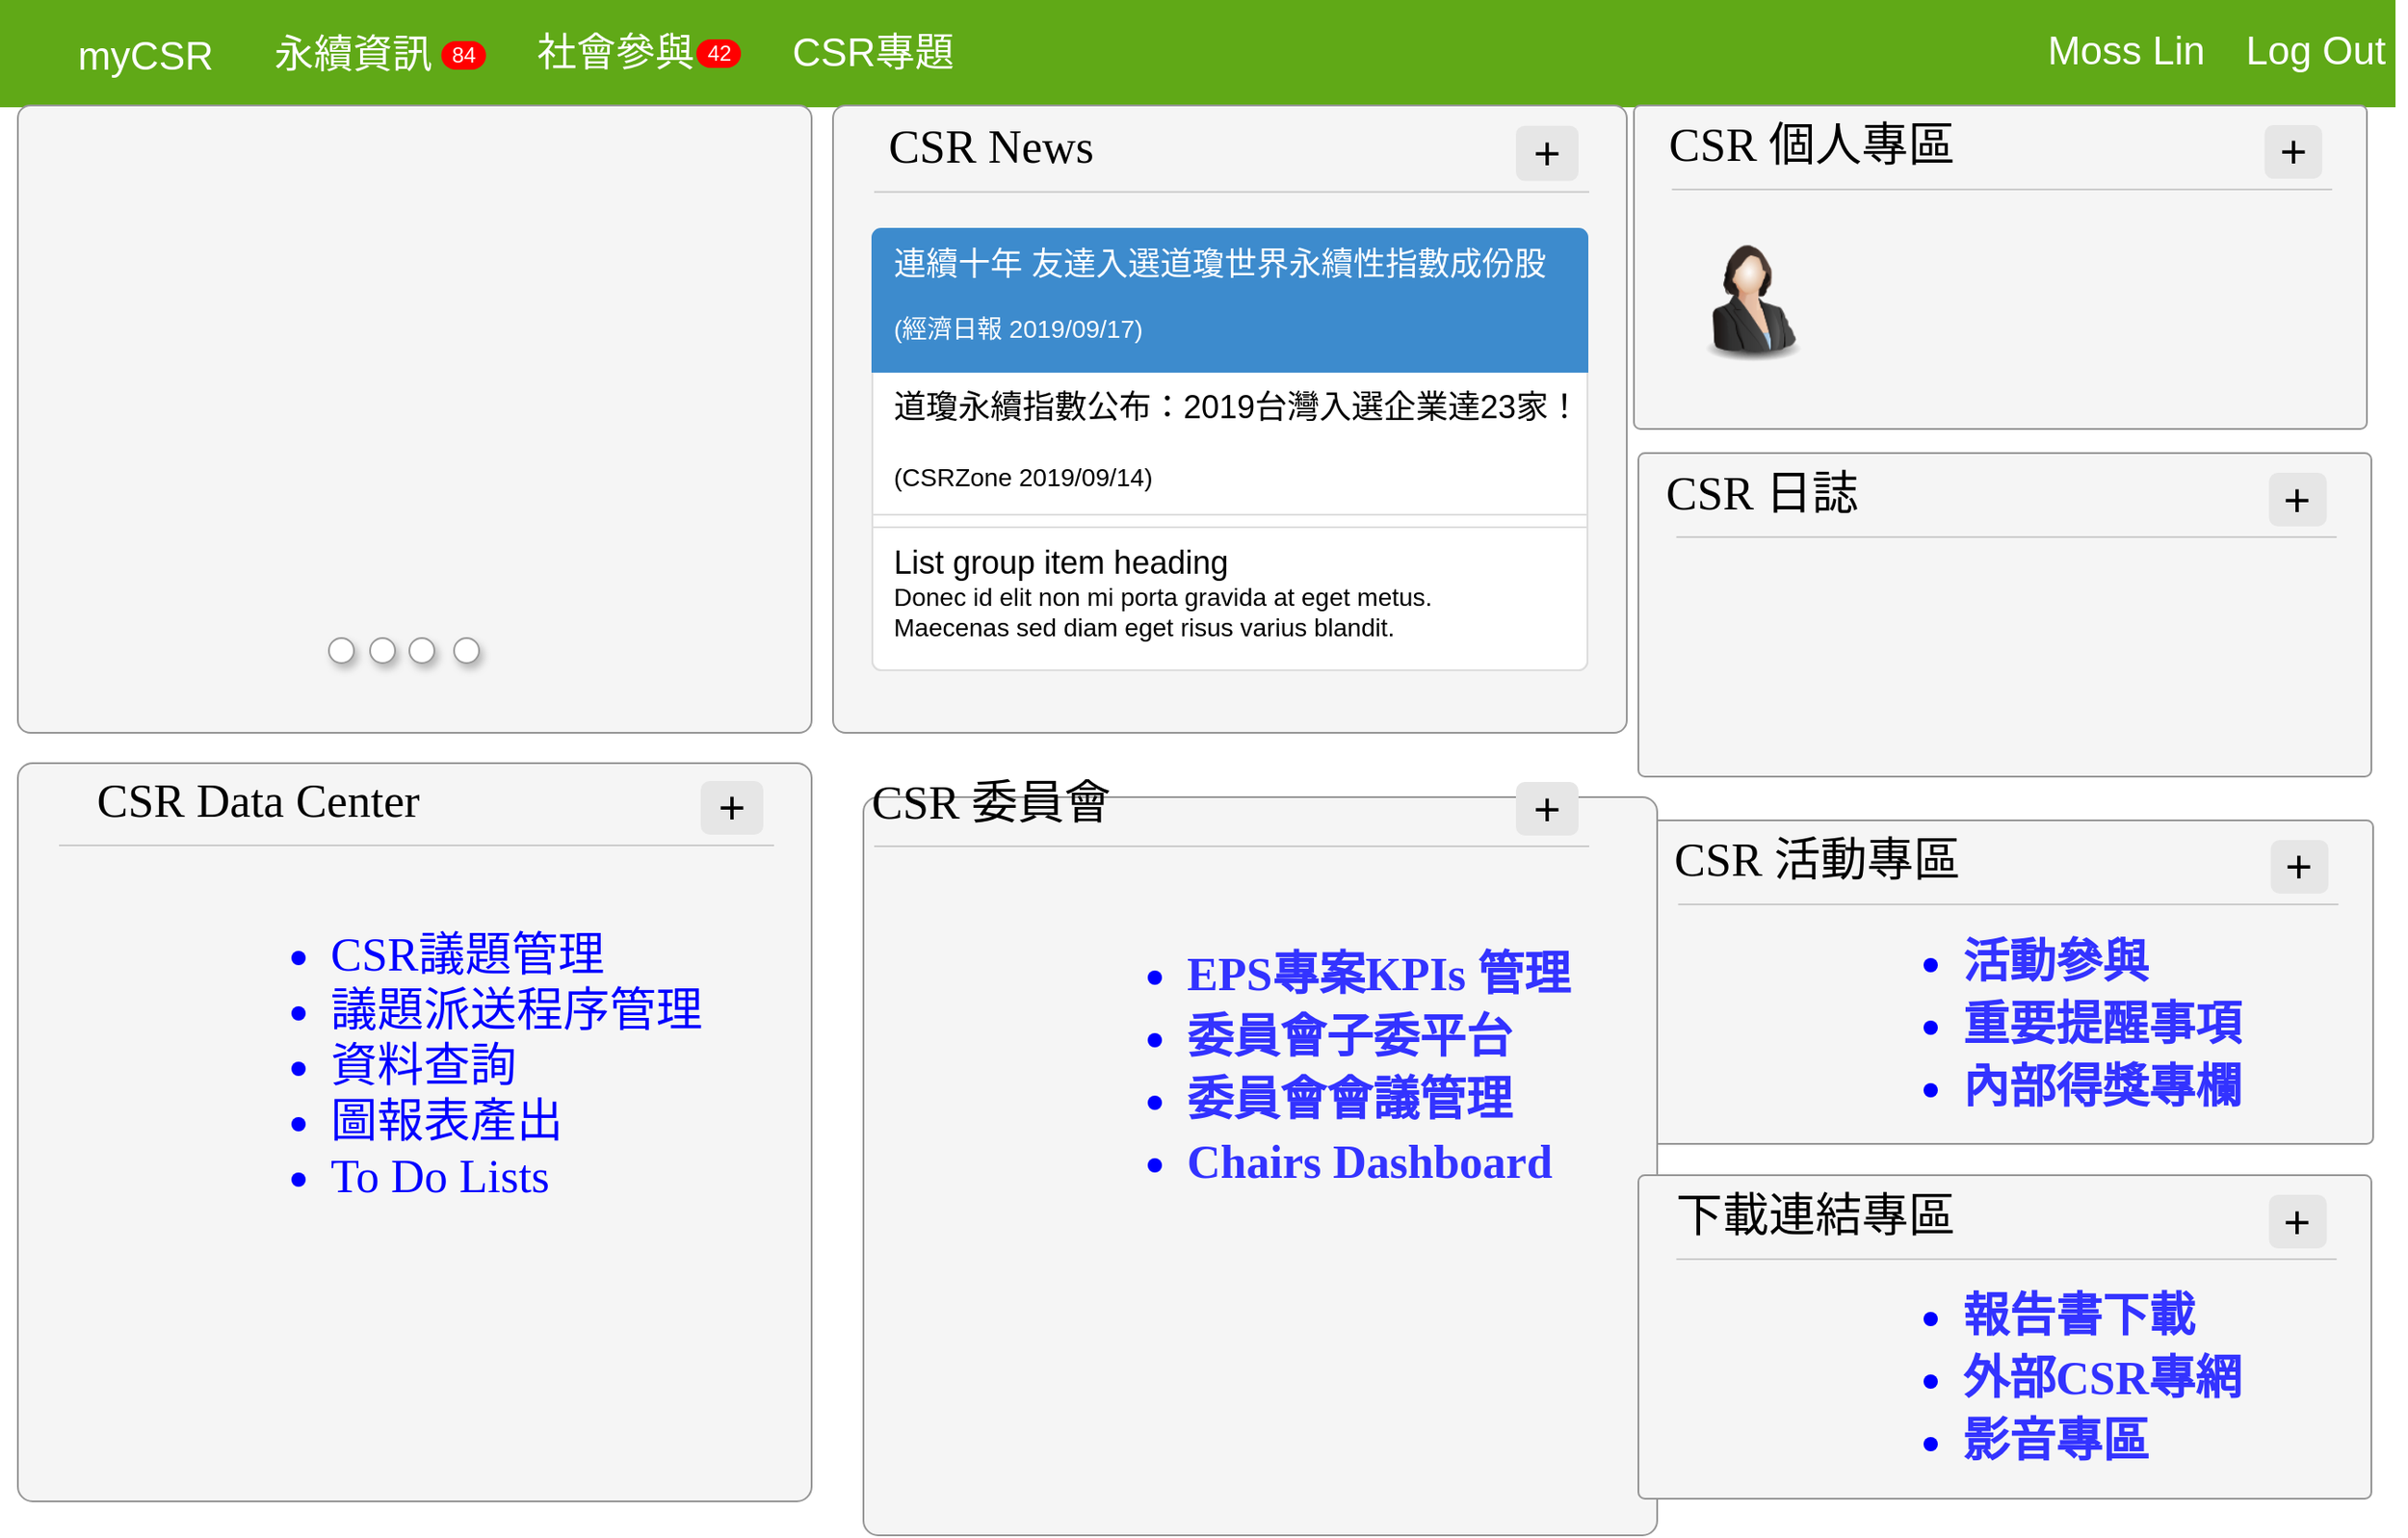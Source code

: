 <mxfile pages="2" version="11.2.9" type="github"><diagram name="Page-1" id="c9db0220-8083-56f3-ca83-edcdcd058819"><mxGraphModel dx="1554" dy="857" grid="1" gridSize="10" guides="1" tooltips="1" connect="1" arrows="1" fold="1" page="1" pageScale="1.5" pageWidth="900" pageHeight="1600" background="#ffffff" math="0" shadow="0"><root><object label="" id="0"><mxCell style=";html=1;"/></object><mxCell id="1" style=";html=1;" parent="0"/><mxCell id="3d76a8aef4d5c911-1" value="" style="html=1;shadow=0;dashed=0;shape=mxgraph.bootstrap.rect;fillColor=#60a917;strokeColor=none;whiteSpace=wrap;rounded=0;fontSize=12;align=center;fontColor=#ffffff;" parent="1" vertex="1"><mxGeometry x="7" y="90" width="1340" height="60" as="geometry"/></mxCell><mxCell id="3d76a8aef4d5c911-41" value="" style="shape=ellipse;dashed=0;strokeColor=#999999;fillColor=#ffffff;html=1;rounded=0;shadow=1;fontSize=12;fontColor=#000000;align=center;" parent="1" vertex="1"><mxGeometry x="208" y="449" width="14" height="14" as="geometry"/></mxCell><mxCell id="CtixAL3ua5h99LuBT8kD-45" value="" style="rounded=1;whiteSpace=wrap;html=1;shadow=0;dashed=0;fontSize=26;align=left;arcSize=2;fillColor=#f5f5f5;strokeColor=#969696;fontColor=#333333;" parent="1" vertex="1"><mxGeometry x="17" y="149" width="444" height="351" as="geometry"/></mxCell><mxCell id="un3jlJEPJC5xnqNMlA-J-1" value="" style="shape=image;imageAspect=0;aspect=fixed;verticalLabelPosition=bottom;verticalAlign=top;image=https://s3.csronereporting.com/upload/home_carousel/29515cedf44f284c1117e572647ed6af_thumbnail.jpg;" parent="1" vertex="1"><mxGeometry x="31" y="160.5" width="417" height="279" as="geometry"/></mxCell><mxCell id="un3jlJEPJC5xnqNMlA-J-5" value="" style="group" parent="1" vertex="1" connectable="0"><mxGeometry x="473" y="149" width="444" height="351" as="geometry"/></mxCell><mxCell id="CtixAL3ua5h99LuBT8kD-24" value="" style="rounded=1;whiteSpace=wrap;html=1;shadow=0;dashed=0;fontSize=26;align=left;arcSize=2;fillColor=#f5f5f5;strokeColor=#969696;fontColor=#333333;" parent="un3jlJEPJC5xnqNMlA-J-5" vertex="1"><mxGeometry width="444" height="351" as="geometry"/></mxCell><mxCell id="CtixAL3ua5h99LuBT8kD-1" value="" style="html=1;shadow=0;dashed=0;shape=mxgraph.bootstrap.rrect;rSize=5;fillColor=#ffffff;strokeColor=#dddddd;whiteSpace=wrap;" parent="un3jlJEPJC5xnqNMlA-J-5" vertex="1"><mxGeometry x="22" y="68.965" width="400" height="247.038" as="geometry"/></mxCell><mxCell id="CtixAL3ua5h99LuBT8kD-2" value="(CSRZone 2019/09/14)" style="strokeColor=inherit;fillColor=inherit;gradientColor=inherit;html=1;shadow=0;dashed=0;shape=mxgraph.bootstrap.rect;perimeter=none;spacingLeft=10;align=left;fontSize=14;whiteSpace=wrap;verticalAlign=bottom;spacingBottom=10;resizeWidth=1;" parent="CtixAL3ua5h99LuBT8kD-1" vertex="1"><mxGeometry width="400" height="80" relative="1" as="geometry"><mxPoint y="80" as="offset"/></mxGeometry></mxCell><mxCell id="CtixAL3ua5h99LuBT8kD-3" value="道瓊永續指數公布：2019台灣入選企業達23家！" style="html=1;shadow=0;dashed=0;shape=mxgraph.bootstrap.anchor;spacingLeft=10;align=left;fontSize=18;whiteSpace=wrap;resizeWidth=1;" parent="CtixAL3ua5h99LuBT8kD-2" vertex="1"><mxGeometry width="400" height="40" relative="1" as="geometry"/></mxCell><mxCell id="CtixAL3ua5h99LuBT8kD-4" value="Donec id elit non mi porta gravida at eget metus.&#10;Maecenas sed diam eget risus varius blandit." style="strokeColor=inherit;fillColor=inherit;gradientColor=inherit;html=1;shadow=0;dashed=0;shape=mxgraph.bootstrap.bottomButton;rSize=5;spacingLeft=10;align=left;fontSize=14;perimeter=none;whiteSpace=wrap;verticalAlign=bottom;spacingBottom=13;resizeWidth=1;" parent="CtixAL3ua5h99LuBT8kD-1" vertex="1"><mxGeometry y="1" width="400" height="80" relative="1" as="geometry"><mxPoint y="-80" as="offset"/></mxGeometry></mxCell><mxCell id="CtixAL3ua5h99LuBT8kD-5" value="List group item heading" style="html=1;shadow=0;dashed=0;shape=mxgraph.bootstrap.anchor;spacingLeft=10;align=left;fontSize=18;whiteSpace=wrap;resizeWidth=1;" parent="CtixAL3ua5h99LuBT8kD-4" vertex="1"><mxGeometry width="400" height="40" relative="1" as="geometry"/></mxCell><mxCell id="CtixAL3ua5h99LuBT8kD-6" value="&lt;font style=&quot;font-size: 14px&quot;&gt;(經濟日報 2019/09/17)&lt;/font&gt;" style="html=1;shadow=0;dashed=0;shape=mxgraph.bootstrap.topButton;rSize=5;fillColor=#3D8BCD;strokeColor=#3D8BCD;fontColor=#ffffff;spacingLeft=10;align=left;fontSize=14;perimeter=none;whiteSpace=wrap;verticalAlign=bottom;spacingBottom=13;resizeWidth=1;" parent="CtixAL3ua5h99LuBT8kD-1" vertex="1"><mxGeometry width="400" height="80" relative="1" as="geometry"/></mxCell><mxCell id="CtixAL3ua5h99LuBT8kD-7" value="連續十年 友達入選道瓊世界永續性指數成份股&amp;nbsp;" style="html=1;shadow=0;dashed=0;shape=mxgraph.bootstrap.anchor;fontColor=#ffffff;spacingLeft=10;align=left;fontSize=18;whiteSpace=wrap;resizeWidth=1;" parent="CtixAL3ua5h99LuBT8kD-1" vertex="1"><mxGeometry width="400" height="40" relative="1" as="geometry"/></mxCell><mxCell id="CtixAL3ua5h99LuBT8kD-22" value="&lt;font&gt;CSR News&lt;/font&gt;" style="text;html=1;strokeColor=none;fillColor=none;align=center;verticalAlign=middle;whiteSpace=wrap;rounded=0;shadow=0;dashed=0;fontSize=26;fontFamily=Verdana;" parent="un3jlJEPJC5xnqNMlA-J-5" vertex="1"><mxGeometry x="15" y="12.352" width="147" height="20.587" as="geometry"/></mxCell><mxCell id="CtixAL3ua5h99LuBT8kD-27" value="&lt;font style=&quot;font-size: 26px;&quot; color=&quot;#000000&quot;&gt;+&lt;/font&gt;" style="html=1;shadow=0;dashed=0;shape=mxgraph.bootstrap.rrect;align=center;rSize=5;strokeColor=none;fillColor=#E6E6E6;fontColor=#ffffff;fontStyle=0;whiteSpace=wrap;fontSize=26;" parent="un3jlJEPJC5xnqNMlA-J-5" vertex="1"><mxGeometry x="382" y="11.323" width="35" height="30.88" as="geometry"/></mxCell><mxCell id="CtixAL3ua5h99LuBT8kD-41" value="" style="line;strokeWidth=1;html=1;shadow=0;dashed=0;fillColor=#E6E6E6;fontSize=26;align=left;strokeColor=#CCCCCC;" parent="un3jlJEPJC5xnqNMlA-J-5" vertex="1"><mxGeometry x="23" y="43.232" width="400" height="10.293" as="geometry"/></mxCell><mxCell id="3d76a8aef4d5c911-2" value="&lt;font style=&quot;font-size: 22px;&quot;&gt;myCSR&lt;/font&gt;" style="html=1;shadow=0;dashed=0;fillColor=none;strokeColor=none;shape=mxgraph.bootstrap.rect;fontColor=#FFFFFF;fontSize=22;whiteSpace=wrap;" parent="1" vertex="1"><mxGeometry x="31" y="102" width="115" height="40" as="geometry"/></mxCell><mxCell id="3d76a8aef4d5c911-3" value="永續資訊" style="html=1;shadow=0;dashed=0;shape=mxgraph.bootstrap.rect;fillColor=none;strokeColor=none;fontColor=#ffffff;spacingRight=30;whiteSpace=wrap;fontSize=22;" parent="1" vertex="1"><mxGeometry x="154.5" y="101" width="129.375" height="40" as="geometry"/></mxCell><mxCell id="3d76a8aef4d5c911-4" value="84" style="html=1;shadow=0;dashed=0;shape=mxgraph.bootstrap.rrect;rSize=8;fillColor=#ff0000;strokeColor=none;fontColor=#ffffff;whiteSpace=wrap;" parent="3d76a8aef4d5c911-3" vertex="1"><mxGeometry x="1" y="0.5" width="25" height="16" relative="1" as="geometry"><mxPoint x="-30" y="-8" as="offset"/></mxGeometry></mxCell><mxCell id="3d76a8aef4d5c911-5" value="社會參與" style="html=1;shadow=0;dashed=0;fillColor=none;strokeColor=none;shape=mxgraph.bootstrap.rect;fontColor=#FFFFFF;spacingRight=30;whiteSpace=wrap;fontSize=22;" parent="1" vertex="1"><mxGeometry x="305.5" y="100" width="121" height="40" as="geometry"/></mxCell><mxCell id="3d76a8aef4d5c911-6" value="42" style="html=1;shadow=0;dashed=0;shape=mxgraph.bootstrap.rrect;rSize=8;fillColor=#ff0000;strokeColor=none;fontColor=#ffffff;whiteSpace=wrap;" parent="3d76a8aef4d5c911-5" vertex="1"><mxGeometry x="1" y="0.5" width="25" height="16" relative="1" as="geometry"><mxPoint x="-30" y="-8" as="offset"/></mxGeometry></mxCell><mxCell id="3d76a8aef4d5c911-7" value="CSR專題" style="html=1;shadow=0;dashed=0;fillColor=none;strokeColor=none;shape=mxgraph.bootstrap.rect;fontColor=#FFFFFF;whiteSpace=wrap;fontSize=22;" parent="1" vertex="1"><mxGeometry x="437.5" y="100" width="115" height="40" as="geometry"/></mxCell><mxCell id="3d76a8aef4d5c911-9" value="Moss Lin" style="html=1;shadow=0;dashed=0;fillColor=none;strokeColor=none;shape=mxgraph.bootstrap.rect;fontColor=#FFFFFF;whiteSpace=wrap;fontSize=22;" parent="1" vertex="1"><mxGeometry x="1145.75" y="99" width="100.625" height="40" as="geometry"/></mxCell><mxCell id="3d76a8aef4d5c911-10" value="Log Out" style="html=1;shadow=0;dashed=0;fillColor=none;strokeColor=none;shape=mxgraph.bootstrap.rect;fontColor=#FFFFFF;whiteSpace=wrap;fontSize=22;" parent="1" vertex="1"><mxGeometry x="1252.375" y="99" width="100.625" height="40" as="geometry"/></mxCell><mxCell id="4q6CkInknZrIZdiOboI8-3" value="" style="group" vertex="1" connectable="0" parent="1"><mxGeometry x="921" y="149" width="410" height="181" as="geometry"/></mxCell><mxCell id="un3jlJEPJC5xnqNMlA-J-7" value="" style="rounded=1;whiteSpace=wrap;html=1;shadow=0;dashed=0;fontSize=26;align=left;arcSize=2;fillColor=#f5f5f5;strokeColor=#969696;fontColor=#333333;" parent="4q6CkInknZrIZdiOboI8-3" vertex="1"><mxGeometry width="410" height="181" as="geometry"/></mxCell><mxCell id="un3jlJEPJC5xnqNMlA-J-15" value="&lt;font&gt;CSR 個人專區&lt;/font&gt;" style="text;html=1;strokeColor=none;fillColor=none;align=center;verticalAlign=middle;whiteSpace=wrap;rounded=0;shadow=0;dashed=0;fontSize=26;fontFamily=Verdana;" parent="4q6CkInknZrIZdiOboI8-3" vertex="1"><mxGeometry x="13.851" y="12" width="170.833" height="20" as="geometry"/></mxCell><mxCell id="un3jlJEPJC5xnqNMlA-J-16" value="&lt;font style=&quot;font-size: 26px;&quot; color=&quot;#000000&quot;&gt;+&lt;/font&gt;" style="html=1;shadow=0;dashed=0;shape=mxgraph.bootstrap.rrect;align=center;rSize=5;strokeColor=none;fillColor=#E6E6E6;fontColor=#ffffff;fontStyle=0;whiteSpace=wrap;fontSize=26;" parent="4q6CkInknZrIZdiOboI8-3" vertex="1"><mxGeometry x="352.748" y="11" width="32.32" height="30" as="geometry"/></mxCell><mxCell id="un3jlJEPJC5xnqNMlA-J-17" value="" style="line;strokeWidth=1;html=1;shadow=0;dashed=0;fillColor=#E6E6E6;fontSize=26;align=left;strokeColor=#CCCCCC;" parent="4q6CkInknZrIZdiOboI8-3" vertex="1"><mxGeometry x="21.239" y="42" width="369.369" height="10" as="geometry"/></mxCell><mxCell id="4q6CkInknZrIZdiOboI8-1" value="" style="image;html=1;labelBackgroundColor=#ffffff;image=img/lib/clip_art/people/Suit_Woman_128x128.png" vertex="1" parent="4q6CkInknZrIZdiOboI8-3"><mxGeometry x="28.626" y="67" width="73.874" height="80" as="geometry"/></mxCell><mxCell id="4q6CkInknZrIZdiOboI8-4" value="" style="group" vertex="1" connectable="0" parent="1"><mxGeometry x="923.5" y="343.5" width="410" height="195" as="geometry"/></mxCell><mxCell id="4q6CkInknZrIZdiOboI8-5" value="" style="rounded=1;whiteSpace=wrap;html=1;shadow=0;dashed=0;fontSize=26;align=left;arcSize=2;fillColor=#f5f5f5;strokeColor=#969696;fontColor=#333333;" vertex="1" parent="4q6CkInknZrIZdiOboI8-4"><mxGeometry width="410" height="181" as="geometry"/></mxCell><mxCell id="4q6CkInknZrIZdiOboI8-6" value="&lt;font&gt;CSR 日誌&lt;/font&gt;" style="text;html=1;strokeColor=none;fillColor=none;align=left;verticalAlign=middle;whiteSpace=wrap;rounded=0;shadow=0;dashed=0;fontSize=26;fontFamily=Verdana;" vertex="1" parent="4q6CkInknZrIZdiOboI8-4"><mxGeometry x="13.851" y="12" width="170.833" height="20" as="geometry"/></mxCell><mxCell id="4q6CkInknZrIZdiOboI8-7" value="&lt;font style=&quot;font-size: 26px;&quot; color=&quot;#000000&quot;&gt;+&lt;/font&gt;" style="html=1;shadow=0;dashed=0;shape=mxgraph.bootstrap.rrect;align=center;rSize=5;strokeColor=none;fillColor=#E6E6E6;fontColor=#ffffff;fontStyle=0;whiteSpace=wrap;fontSize=26;" vertex="1" parent="4q6CkInknZrIZdiOboI8-4"><mxGeometry x="352.748" y="11" width="32.32" height="30" as="geometry"/></mxCell><mxCell id="4q6CkInknZrIZdiOboI8-8" value="" style="line;strokeWidth=1;html=1;shadow=0;dashed=0;fillColor=#E6E6E6;fontSize=26;align=left;strokeColor=#CCCCCC;" vertex="1" parent="4q6CkInknZrIZdiOboI8-4"><mxGeometry x="21.239" y="42" width="369.369" height="10" as="geometry"/></mxCell><mxCell id="4q6CkInknZrIZdiOboI8-45" value="" style="shape=image;imageAspect=0;aspect=fixed;verticalLabelPosition=bottom;verticalAlign=top;image=http://www.shejiye.com/uploadfile/icon/2017/0203/shejiyeicon0jebw0nt0tl.png;" vertex="1" parent="4q6CkInknZrIZdiOboI8-4"><mxGeometry x="14" y="55" width="125" height="125" as="geometry"/></mxCell><mxCell id="4q6CkInknZrIZdiOboI8-10" value="" style="group" vertex="1" connectable="0" parent="1"><mxGeometry x="924.5" y="549" width="410" height="254.5" as="geometry"/></mxCell><mxCell id="4q6CkInknZrIZdiOboI8-11" value="" style="rounded=1;whiteSpace=wrap;html=1;shadow=0;dashed=0;fontSize=26;align=left;arcSize=2;fillColor=#f5f5f5;strokeColor=#969696;fontColor=#333333;" vertex="1" parent="4q6CkInknZrIZdiOboI8-10"><mxGeometry width="410" height="181" as="geometry"/></mxCell><mxCell id="4q6CkInknZrIZdiOboI8-12" value="&lt;font&gt;CSR 活動專區&lt;/font&gt;" style="text;html=1;strokeColor=none;fillColor=none;align=center;verticalAlign=middle;whiteSpace=wrap;rounded=0;shadow=0;dashed=0;fontSize=26;fontFamily=Verdana;" vertex="1" parent="4q6CkInknZrIZdiOboI8-10"><mxGeometry x="13.851" y="12" width="170.833" height="20" as="geometry"/></mxCell><mxCell id="4q6CkInknZrIZdiOboI8-13" value="&lt;font style=&quot;font-size: 26px;&quot; color=&quot;#000000&quot;&gt;+&lt;/font&gt;" style="html=1;shadow=0;dashed=0;shape=mxgraph.bootstrap.rrect;align=center;rSize=5;strokeColor=none;fillColor=#E6E6E6;fontColor=#ffffff;fontStyle=0;whiteSpace=wrap;fontSize=26;" vertex="1" parent="4q6CkInknZrIZdiOboI8-10"><mxGeometry x="352.748" y="11" width="32.32" height="30" as="geometry"/></mxCell><mxCell id="4q6CkInknZrIZdiOboI8-14" value="" style="line;strokeWidth=1;html=1;shadow=0;dashed=0;fillColor=#E6E6E6;fontSize=26;align=left;strokeColor=#CCCCCC;" vertex="1" parent="4q6CkInknZrIZdiOboI8-10"><mxGeometry x="21.239" y="42" width="369.369" height="10" as="geometry"/></mxCell><mxCell id="4q6CkInknZrIZdiOboI8-46" value="" style="shape=image;imageAspect=0;aspect=fixed;verticalLabelPosition=bottom;verticalAlign=top;image=https://cdn3.iconfinder.com/data/icons/office-iconset/792/5-512.png;" vertex="1" parent="4q6CkInknZrIZdiOboI8-10"><mxGeometry x="25" y="65" width="97" height="126" as="geometry"/></mxCell><mxCell id="5aEfebouOQPNbwcG3QLQ-8" value="&lt;ul style=&quot;font-size: 26px&quot;&gt;&lt;li style=&quot;font-size: 26px&quot;&gt;&lt;div style=&quot;margin-top: 0pt ; margin-bottom: 3pt ; margin-left: 0.29in ; text-indent: -0.29in ; direction: ltr ; unicode-bidi: embed ; vertical-align: baseline ; font-size: 26px&quot;&gt;&lt;span style=&quot;font-size: 26px ; font-family: &amp;#34;gill sans mt&amp;#34; ; color: rgb(51 , 51 , 255) ; font-weight: bold&quot;&gt;活動參與&lt;/span&gt;&lt;span style=&quot;font-size: 26px ; font-family: &amp;#34;gill sans mt&amp;#34; ; color: rgb(51 , 51 , 255) ; font-weight: bold&quot;&gt;&lt;br style=&quot;font-size: 26px&quot;&gt;&lt;/span&gt;&lt;/div&gt;&lt;/li&gt;&lt;li style=&quot;font-size: 26px&quot;&gt;&lt;div style=&quot;margin-top: 0pt ; margin-bottom: 3pt ; margin-left: 0.29in ; text-indent: -0.29in ; direction: ltr ; unicode-bidi: embed ; vertical-align: baseline ; font-size: 26px&quot;&gt;&lt;span style=&quot;text-indent: -0.29in ; font-size: 26px ; color: rgb(51 , 51 , 255) ; font-weight: bold&quot;&gt;重要提醒事項&lt;/span&gt;&lt;span style=&quot;text-indent: -0.29in ; font-size: 26px ; font-family: &amp;#34;gill sans mt&amp;#34; ; color: rgb(51 , 51 , 255) ; font-weight: bold&quot;&gt;&lt;/span&gt;&lt;/div&gt;&lt;/li&gt;&lt;li style=&quot;font-size: 26px&quot;&gt;&lt;div style=&quot;margin-top: 0pt ; margin-bottom: 3pt ; margin-left: 0.29in ; text-indent: -0.29in ; direction: ltr ; unicode-bidi: embed ; vertical-align: baseline ; font-size: 26px&quot;&gt;&lt;span style=&quot;text-indent: -0.29in ; font-size: 26px ; color: rgb(51 , 51 , 255) ; font-weight: bold&quot;&gt;內部得獎專欄&lt;/span&gt;&lt;/div&gt;&lt;/li&gt;&lt;/ul&gt;" style="text;strokeColor=none;fillColor=none;html=1;whiteSpace=wrap;verticalAlign=middle;overflow=hidden;fontSize=26;fontColor=#0000FF;fontFamily=Verdana;" vertex="1" parent="4q6CkInknZrIZdiOboI8-10"><mxGeometry x="138" y="35" width="261" height="148" as="geometry"/></mxCell><mxCell id="4q6CkInknZrIZdiOboI8-23" value="" style="rounded=1;whiteSpace=wrap;html=1;shadow=0;dashed=0;fontSize=26;align=left;arcSize=2;fillColor=#f5f5f5;strokeColor=#969696;fontColor=#333333;" vertex="1" parent="1"><mxGeometry x="490" y="536" width="444" height="413" as="geometry"/></mxCell><mxCell id="4q6CkInknZrIZdiOboI8-31" value="&lt;font&gt;CSR 委員會&lt;/font&gt;" style="text;html=1;strokeColor=none;fillColor=none;align=center;verticalAlign=middle;whiteSpace=wrap;rounded=0;shadow=0;dashed=0;fontSize=26;fontFamily=Verdana;" vertex="1" parent="1"><mxGeometry x="488" y="528.5" width="147" height="20" as="geometry"/></mxCell><mxCell id="4q6CkInknZrIZdiOboI8-32" value="&lt;font style=&quot;font-size: 26px;&quot; color=&quot;#000000&quot;&gt;+&lt;/font&gt;" style="html=1;shadow=0;dashed=0;shape=mxgraph.bootstrap.rrect;align=center;rSize=5;strokeColor=none;fillColor=#E6E6E6;fontColor=#ffffff;fontStyle=0;whiteSpace=wrap;fontSize=26;" vertex="1" parent="1"><mxGeometry x="855" y="527.5" width="35" height="30" as="geometry"/></mxCell><mxCell id="4q6CkInknZrIZdiOboI8-33" value="" style="line;strokeWidth=1;html=1;shadow=0;dashed=0;fillColor=#E6E6E6;fontSize=26;align=left;strokeColor=#CCCCCC;" vertex="1" parent="1"><mxGeometry x="496" y="558.5" width="400" height="10" as="geometry"/></mxCell><mxCell id="4q6CkInknZrIZdiOboI8-34" value="" style="rounded=1;whiteSpace=wrap;html=1;shadow=0;dashed=0;fontSize=26;align=left;arcSize=2;fillColor=#f5f5f5;strokeColor=#969696;fontColor=#333333;" vertex="1" parent="1"><mxGeometry x="17" y="517" width="444" height="413" as="geometry"/></mxCell><mxCell id="4q6CkInknZrIZdiOboI8-42" value="&lt;font&gt;CSR Data Center&lt;/font&gt;" style="text;html=1;strokeColor=none;fillColor=none;align=center;verticalAlign=middle;whiteSpace=wrap;rounded=0;shadow=0;dashed=0;fontSize=26;fontFamily=Verdana;" vertex="1" parent="1"><mxGeometry x="32" y="528" width="239" height="20" as="geometry"/></mxCell><mxCell id="4q6CkInknZrIZdiOboI8-43" value="&lt;font style=&quot;font-size: 26px;&quot; color=&quot;#000000&quot;&gt;+&lt;/font&gt;" style="html=1;shadow=0;dashed=0;shape=mxgraph.bootstrap.rrect;align=center;rSize=5;strokeColor=none;fillColor=#E6E6E6;fontColor=#ffffff;fontStyle=0;whiteSpace=wrap;fontSize=26;" vertex="1" parent="1"><mxGeometry x="399" y="527" width="35" height="30" as="geometry"/></mxCell><mxCell id="4q6CkInknZrIZdiOboI8-44" value="" style="line;strokeWidth=1;html=1;shadow=0;dashed=0;fillColor=#E6E6E6;fontSize=26;align=left;strokeColor=#CCCCCC;" vertex="1" parent="1"><mxGeometry x="40" y="558" width="400" height="10" as="geometry"/></mxCell><mxCell id="4q6CkInknZrIZdiOboI8-49" value="" style="shape=ellipse;dashed=0;strokeColor=#999999;fillColor=#ffffff;html=1;rounded=0;shadow=1;fontSize=12;fontColor=#000000;align=center;" vertex="1" parent="1"><mxGeometry x="191" y="447" width="14" height="14" as="geometry"/></mxCell><mxCell id="4q6CkInknZrIZdiOboI8-50" value="" style="shape=ellipse;dashed=0;strokeColor=#999999;fillColor=#ffffff;html=1;rounded=0;shadow=1;fontSize=12;fontColor=#000000;align=center;" vertex="1" parent="1"><mxGeometry x="214" y="447" width="14" height="14" as="geometry"/></mxCell><mxCell id="4q6CkInknZrIZdiOboI8-51" value="" style="shape=ellipse;dashed=0;strokeColor=#999999;fillColor=#ffffff;html=1;rounded=0;shadow=1;fontSize=12;fontColor=#000000;align=center;" vertex="1" parent="1"><mxGeometry x="236" y="447" width="14" height="14" as="geometry"/></mxCell><mxCell id="5aEfebouOQPNbwcG3QLQ-1" value="" style="shape=image;imageAspect=0;aspect=fixed;verticalLabelPosition=bottom;verticalAlign=top;image=https://cdn0.iconfinder.com/data/icons/network-and-technology-square-rounded-vol-1/150/database__server__cloud__datacenter-512.png;" vertex="1" parent="1"><mxGeometry x="29" y="609" width="127" height="127" as="geometry"/></mxCell><mxCell id="5aEfebouOQPNbwcG3QLQ-3" value="&lt;ul&gt;&lt;li&gt;CSR&lt;span style=&quot;text-indent: -0.29in&quot;&gt;議題管理&lt;/span&gt;&lt;/li&gt;&lt;li&gt;議題派送程序管理&lt;/li&gt;&lt;li&gt;資料查詢&lt;/li&gt;&lt;li&gt;圖報表產出&lt;/li&gt;&lt;li&gt;To Do Lists&lt;/li&gt;&lt;/ul&gt;" style="text;strokeColor=none;fillColor=none;html=1;whiteSpace=wrap;verticalAlign=middle;overflow=hidden;fontSize=26;fontColor=#0000FF;fontFamily=Verdana;" vertex="1" parent="1"><mxGeometry x="150" y="580" width="261" height="190" as="geometry"/></mxCell><mxCell id="5aEfebouOQPNbwcG3QLQ-4" value="" style="group" vertex="1" connectable="0" parent="1"><mxGeometry x="923.5" y="747.5" width="410" height="181.5" as="geometry"/></mxCell><mxCell id="4q6CkInknZrIZdiOboI8-16" value="" style="group" vertex="1" connectable="0" parent="5aEfebouOQPNbwcG3QLQ-4"><mxGeometry width="410" height="181.5" as="geometry"/></mxCell><mxCell id="4q6CkInknZrIZdiOboI8-17" value="" style="rounded=1;whiteSpace=wrap;html=1;shadow=0;dashed=0;fontSize=26;align=left;arcSize=2;fillColor=#f5f5f5;strokeColor=#969696;fontColor=#333333;" vertex="1" parent="4q6CkInknZrIZdiOboI8-16"><mxGeometry width="410" height="181" as="geometry"/></mxCell><mxCell id="4q6CkInknZrIZdiOboI8-18" value="&lt;font&gt;下載連結專區&lt;/font&gt;" style="text;html=1;strokeColor=none;fillColor=none;align=center;verticalAlign=middle;whiteSpace=wrap;rounded=0;shadow=0;dashed=0;fontSize=26;fontFamily=Verdana;" vertex="1" parent="4q6CkInknZrIZdiOboI8-16"><mxGeometry x="13.851" y="12" width="170.833" height="20" as="geometry"/></mxCell><mxCell id="4q6CkInknZrIZdiOboI8-19" value="&lt;font style=&quot;font-size: 26px;&quot; color=&quot;#000000&quot;&gt;+&lt;/font&gt;" style="html=1;shadow=0;dashed=0;shape=mxgraph.bootstrap.rrect;align=center;rSize=5;strokeColor=none;fillColor=#E6E6E6;fontColor=#ffffff;fontStyle=0;whiteSpace=wrap;fontSize=26;" vertex="1" parent="4q6CkInknZrIZdiOboI8-16"><mxGeometry x="352.748" y="11" width="32.32" height="30" as="geometry"/></mxCell><mxCell id="4q6CkInknZrIZdiOboI8-20" value="" style="line;strokeWidth=1;html=1;shadow=0;dashed=0;fillColor=#E6E6E6;fontSize=26;align=left;strokeColor=#CCCCCC;" vertex="1" parent="4q6CkInknZrIZdiOboI8-16"><mxGeometry x="21.239" y="42" width="369.369" height="10" as="geometry"/></mxCell><mxCell id="4q6CkInknZrIZdiOboI8-47" value="" style="shape=image;imageAspect=0;aspect=fixed;verticalLabelPosition=bottom;verticalAlign=top;image=https://cdn0.iconfinder.com/data/icons/download-icons-rounded/110/Download-Book-512.png;" vertex="1" parent="4q6CkInknZrIZdiOboI8-16"><mxGeometry x="28.5" y="66.5" width="96" height="96" as="geometry"/></mxCell><mxCell id="5aEfebouOQPNbwcG3QLQ-9" value="&lt;ul style=&quot;font-size: 26px&quot;&gt;&lt;li style=&quot;font-size: 26px&quot;&gt;&lt;div style=&quot;margin-top: 0pt ; margin-bottom: 3pt ; margin-left: 0.29in ; text-indent: -0.29in ; direction: ltr ; unicode-bidi: embed ; vertical-align: baseline ; font-size: 26px&quot;&gt;&lt;span style=&quot;font-size: 26px ; font-family: &amp;#34;gill sans mt&amp;#34; ; color: rgb(51 , 51 , 255) ; font-weight: bold&quot;&gt;報告書下載&lt;/span&gt;&lt;span style=&quot;font-size: 26px ; font-family: &amp;#34;gill sans mt&amp;#34; ; color: rgb(51 , 51 , 255) ; font-weight: bold&quot;&gt;&lt;br style=&quot;font-size: 26px&quot;&gt;&lt;/span&gt;&lt;/div&gt;&lt;/li&gt;&lt;li style=&quot;font-size: 26px&quot;&gt;&lt;div style=&quot;margin-top: 0pt ; margin-bottom: 3pt ; margin-left: 0.29in ; text-indent: -0.29in ; direction: ltr ; unicode-bidi: embed ; vertical-align: baseline ; font-size: 26px&quot;&gt;&lt;span style=&quot;text-indent: -0.29in ; font-size: 26px ; color: rgb(51 , 51 , 255) ; font-weight: bold&quot;&gt;外部CSR專網&lt;/span&gt;&lt;span style=&quot;text-indent: -0.29in ; font-size: 26px ; font-family: &amp;#34;gill sans mt&amp;#34; ; color: rgb(51 , 51 , 255) ; font-weight: bold&quot;&gt;&lt;/span&gt;&lt;/div&gt;&lt;/li&gt;&lt;li style=&quot;font-size: 26px&quot;&gt;&lt;div style=&quot;margin-top: 0pt ; margin-bottom: 3pt ; margin-left: 0.29in ; text-indent: -0.29in ; direction: ltr ; unicode-bidi: embed ; vertical-align: baseline ; font-size: 26px&quot;&gt;&lt;span style=&quot;text-indent: -0.29in ; font-size: 26px ; color: rgb(51 , 51 , 255) ; font-weight: bold&quot;&gt;影音專區&lt;/span&gt;&lt;/div&gt;&lt;/li&gt;&lt;/ul&gt;" style="text;strokeColor=none;fillColor=none;html=1;whiteSpace=wrap;verticalAlign=middle;overflow=hidden;fontSize=26;fontColor=#0000FF;fontFamily=Verdana;" vertex="1" parent="4q6CkInknZrIZdiOboI8-16"><mxGeometry x="139" y="34.5" width="261" height="148" as="geometry"/></mxCell><mxCell id="5aEfebouOQPNbwcG3QLQ-5" value="&lt;ul style=&quot;font-size: 26px;&quot;&gt;&lt;li style=&quot;font-size: 26px;&quot;&gt;&lt;div style=&quot;margin-top: 0pt; margin-bottom: 3pt; margin-left: 0.29in; text-indent: -0.29in; direction: ltr; unicode-bidi: embed; vertical-align: baseline; font-size: 26px;&quot;&gt;&lt;span style=&quot;font-size: 26px; font-family: &amp;quot;gill sans mt&amp;quot;; color: rgb(51, 51, 255); font-weight: bold;&quot;&gt;EPS&lt;/span&gt;&lt;span style=&quot;font-size: 26px; color: rgb(51, 51, 255); font-weight: bold;&quot;&gt;專案&lt;/span&gt;&lt;span style=&quot;font-size: 26px; font-family: &amp;quot;gill sans mt&amp;quot;; color: rgb(51, 51, 255); font-weight: bold;&quot;&gt;KPIs &lt;/span&gt;&lt;span style=&quot;font-size: 26px; color: rgb(51, 51, 255); font-weight: bold;&quot;&gt;管理&lt;/span&gt;&lt;span style=&quot;font-size: 26px; font-family: &amp;quot;gill sans mt&amp;quot;; color: rgb(51, 51, 255); font-weight: bold;&quot;&gt;&lt;br style=&quot;font-size: 26px;&quot;&gt;&lt;/span&gt;&lt;/div&gt;&lt;/li&gt;&lt;li style=&quot;font-size: 26px;&quot;&gt;&lt;div style=&quot;margin-top: 0pt; margin-bottom: 3pt; margin-left: 0.29in; text-indent: -0.29in; direction: ltr; unicode-bidi: embed; vertical-align: baseline; font-size: 26px;&quot;&gt;&lt;span style=&quot;text-indent: -0.29in; font-size: 26px; color: rgb(51, 51, 255); font-weight: bold;&quot;&gt;委員會子委平台&lt;/span&gt;&lt;span style=&quot;text-indent: -0.29in; font-size: 26px; font-family: &amp;quot;gill sans mt&amp;quot;; color: rgb(51, 51, 255); font-weight: bold;&quot;&gt;&lt;/span&gt;&lt;/div&gt;&lt;/li&gt;&lt;li style=&quot;font-size: 26px;&quot;&gt;&lt;div style=&quot;margin-top: 0pt; margin-bottom: 3pt; margin-left: 0.29in; text-indent: -0.29in; direction: ltr; unicode-bidi: embed; vertical-align: baseline; font-size: 26px;&quot;&gt;&lt;span style=&quot;text-indent: -0.29in; font-size: 26px; color: rgb(51, 51, 255); font-weight: bold;&quot;&gt;委員會會議管理&lt;/span&gt;&lt;span style=&quot;text-indent: -0.29in; font-size: 26px; font-family: &amp;quot;gill sans mt&amp;quot;; color: rgb(51, 51, 255); font-weight: bold;&quot;&gt;&lt;/span&gt;&lt;/div&gt;&lt;/li&gt;&lt;li style=&quot;font-size: 26px;&quot;&gt;&lt;div style=&quot;margin-top: 0pt; margin-bottom: 3pt; margin-left: 0.29in; text-indent: -0.29in; direction: ltr; unicode-bidi: embed; vertical-align: baseline; font-size: 26px;&quot;&gt;&lt;span style=&quot;color: rgb(51, 51, 255); font-family: &amp;quot;gill sans mt&amp;quot;; font-size: 26px; font-weight: bold; text-indent: -0.29in;&quot;&gt;Chairs Dashboard&lt;/span&gt;&lt;/div&gt;&lt;/li&gt;&lt;/ul&gt;" style="text;strokeColor=none;fillColor=none;html=1;whiteSpace=wrap;verticalAlign=middle;overflow=hidden;fontSize=26;fontColor=#0000FF;fontFamily=Verdana;" vertex="1" parent="1"><mxGeometry x="629" y="591" width="261" height="190" as="geometry"/></mxCell><mxCell id="5aEfebouOQPNbwcG3QLQ-6" value="" style="shape=image;imageAspect=0;aspect=fixed;verticalLabelPosition=bottom;verticalAlign=top;fontFamily=Verdana;fontSize=26;fontColor=#0000FF;image=https://cdn2.iconfinder.com/data/icons/business-management-color/64/committee-people-team-staff-512.png;" vertex="1" parent="1"><mxGeometry x="496" y="614" width="127" height="127" as="geometry"/></mxCell><mxCell id="5aEfebouOQPNbwcG3QLQ-7" value="" style="shape=ellipse;dashed=0;strokeColor=#999999;fillColor=#ffffff;html=1;rounded=0;shadow=1;fontSize=12;fontColor=#000000;align=center;" vertex="1" parent="1"><mxGeometry x="261" y="447" width="14" height="14" as="geometry"/></mxCell></root></mxGraphModel></diagram><diagram id="xmspYv-1K99Uy3--3pUb" name="第2頁"><mxGraphModel dx="1280" dy="706" grid="1" gridSize="10" guides="1" tooltips="1" connect="1" arrows="1" fold="1" page="1" pageScale="1" pageWidth="900" pageHeight="1600" math="0" shadow="0"><root><mxCell id="xwMQ9J48Sk6-9KPPg-FH-0"/><mxCell id="xwMQ9J48Sk6-9KPPg-FH-1" parent="xwMQ9J48Sk6-9KPPg-FH-0"/><mxCell id="n-mNvikd3DFyzrs1YtLw-0" value="Message Type" style="html=1;shadow=0;dashed=0;shape=mxgraph.bootstrap.rect;strokeColor=none;fillColor=none;fontColor=#999999;align=left;spacingLeft=5;whiteSpace=wrap;rounded=0;" vertex="1" parent="xwMQ9J48Sk6-9KPPg-FH-1"><mxGeometry x="64" y="1590" width="200" height="20" as="geometry"/></mxCell><mxCell id="n-mNvikd3DFyzrs1YtLw-1" value="Email + Push" style="html=1;shadow=0;dashed=0;shape=mxgraph.bootstrap.rrect;rSize=5;strokeColor=#dddddd;;fillColor=#ffffff;align=left;spacingLeft=10;fontSize=16;whiteSpace=wrap;rounded=0;" vertex="1" parent="xwMQ9J48Sk6-9KPPg-FH-1"><mxGeometry x="64" y="1610" width="390" height="40" as="geometry"/></mxCell><mxCell id="n-mNvikd3DFyzrs1YtLw-2" value="" style="shape=triangle;strokeColor=none;fillColor=#000000;direction=south;rounded=0;shadow=1;fontSize=12;fontColor=#000000;align=center;html=1;" vertex="1" parent="xwMQ9J48Sk6-9KPPg-FH-1"><mxGeometry x="434" y="1627" width="10" height="5" as="geometry"/></mxCell><mxCell id="n-mNvikd3DFyzrs1YtLw-3" value="Tap target" style="html=1;shadow=0;dashed=0;shape=mxgraph.bootstrap.rect;strokeColor=none;fillColor=none;fontColor=#999999;align=left;spacingLeft=5;whiteSpace=wrap;rounded=0;" vertex="1" parent="xwMQ9J48Sk6-9KPPg-FH-1"><mxGeometry x="474" y="1590" width="200" height="20" as="geometry"/></mxCell><mxCell id="n-mNvikd3DFyzrs1YtLw-4" value="Profile Screen" style="html=1;shadow=0;dashed=0;shape=mxgraph.bootstrap.rrect;rSize=5;strokeColor=#dddddd;;fillColor=#ffffff;align=left;spacingLeft=10;fontSize=16;whiteSpace=wrap;rounded=0;" vertex="1" parent="xwMQ9J48Sk6-9KPPg-FH-1"><mxGeometry x="474" y="1610" width="390" height="40" as="geometry"/></mxCell><mxCell id="n-mNvikd3DFyzrs1YtLw-5" value="" style="shape=triangle;strokeColor=none;fillColor=#000000;direction=south;rounded=0;shadow=1;fontSize=12;fontColor=#000000;align=center;html=1;" vertex="1" parent="xwMQ9J48Sk6-9KPPg-FH-1"><mxGeometry x="844" y="1627" width="10" height="5" as="geometry"/></mxCell><mxCell id="n-mNvikd3DFyzrs1YtLw-6" value="Send to Group" style="html=1;shadow=0;dashed=0;shape=mxgraph.bootstrap.rect;strokeColor=none;fillColor=none;fontColor=#999999;align=left;spacingLeft=5;whiteSpace=wrap;rounded=0;" vertex="1" parent="xwMQ9J48Sk6-9KPPg-FH-1"><mxGeometry x="64" y="1670" width="200" height="20" as="geometry"/></mxCell><mxCell id="n-mNvikd3DFyzrs1YtLw-7" value="Top Management" style="html=1;shadow=0;dashed=0;shape=mxgraph.bootstrap.checkbox;fontSize=12;strokeColor=#999999;fillColor=#ffffff;align=left;labelPosition=right;spacingLeft=5;rounded=0;" vertex="1" parent="xwMQ9J48Sk6-9KPPg-FH-1"><mxGeometry x="74" y="1693" width="14" height="14" as="geometry"/></mxCell><mxCell id="n-mNvikd3DFyzrs1YtLw-8" value="Marketing Department" style="html=1;shadow=0;dashed=0;shape=mxgraph.bootstrap.rrect;fontSize=12;rSize=3;strokeColor=#999999;fillColor=#ffffff;align=left;labelPosition=right;spacingLeft=5;rounded=0;" vertex="1" parent="xwMQ9J48Sk6-9KPPg-FH-1"><mxGeometry x="74" y="1713" width="14" height="14" as="geometry"/></mxCell><mxCell id="n-mNvikd3DFyzrs1YtLw-9" value="Design Department" style="html=1;shadow=0;dashed=0;shape=mxgraph.bootstrap.checkbox;fontSize=12;strokeColor=#999999;fillColor=#ffffff;align=left;labelPosition=right;spacingLeft=5;rounded=0;" vertex="1" parent="xwMQ9J48Sk6-9KPPg-FH-1"><mxGeometry x="74" y="1733" width="14" height="14" as="geometry"/></mxCell><mxCell id="n-mNvikd3DFyzrs1YtLw-10" value="Financial Department" style="html=1;shadow=0;dashed=0;shape=mxgraph.bootstrap.rrect;fontSize=12;rSize=3;strokeColor=#999999;fillColor=#ffffff;align=left;labelPosition=right;spacingLeft=5;rounded=0;" vertex="1" parent="xwMQ9J48Sk6-9KPPg-FH-1"><mxGeometry x="74" y="1753" width="14" height="14" as="geometry"/></mxCell><mxCell id="n-mNvikd3DFyzrs1YtLw-11" value="Supply Department" style="html=1;shadow=0;dashed=0;shape=mxgraph.bootstrap.rrect;fontSize=12;rSize=3;strokeColor=#999999;fillColor=#ffffff;align=left;labelPosition=right;spacingLeft=5;rounded=0;" vertex="1" parent="xwMQ9J48Sk6-9KPPg-FH-1"><mxGeometry x="74" y="1773" width="14" height="14" as="geometry"/></mxCell><mxCell id="n-mNvikd3DFyzrs1YtLw-12" value="Set Type" style="html=1;shadow=0;dashed=0;shape=mxgraph.bootstrap.rect;strokeColor=none;fillColor=none;fontColor=#999999;align=left;spacingLeft=5;whiteSpace=wrap;rounded=0;" vertex="1" parent="xwMQ9J48Sk6-9KPPg-FH-1"><mxGeometry x="474" y="1670" width="200" height="20" as="geometry"/></mxCell><mxCell id="n-mNvikd3DFyzrs1YtLw-13" value="News" style="html=1;shadow=0;dashed=0;shape=mxgraph.bootstrap.rrect;align=center;rSize=3;strokeColor=none;fillColor=#58B957;fontColor=#ffffff;fontStyle=1;fontSize=10;whiteSpace=wrap;rounded=0;" vertex="1" parent="xwMQ9J48Sk6-9KPPg-FH-1"><mxGeometry x="504" y="1693" width="40" height="14" as="geometry"/></mxCell><mxCell id="n-mNvikd3DFyzrs1YtLw-14" value="Reports" style="html=1;shadow=0;dashed=0;shape=mxgraph.bootstrap.rrect;align=center;rSize=3;strokeColor=none;fillColor=#55BFE0;fontColor=#ffffff;fontStyle=1;fontSize=10;whiteSpace=wrap;rounded=0;" vertex="1" parent="xwMQ9J48Sk6-9KPPg-FH-1"><mxGeometry x="504" y="1713" width="50" height="14" as="geometry"/></mxCell><mxCell id="n-mNvikd3DFyzrs1YtLw-15" value="Documents" style="html=1;shadow=0;dashed=0;shape=mxgraph.bootstrap.rrect;align=center;rSize=3;strokeColor=none;fillColor=#EFAC43;fontColor=#ffffff;fontStyle=1;fontSize=10;whiteSpace=wrap;rounded=0;" vertex="1" parent="xwMQ9J48Sk6-9KPPg-FH-1"><mxGeometry x="504" y="1733" width="70" height="14" as="geometry"/></mxCell><mxCell id="n-mNvikd3DFyzrs1YtLw-16" value="" style="shape=ellipse;dashed=0;strokeColor=#999999;fillColor=#ffffff;html=1;rounded=0;shadow=1;fontSize=12;fontColor=#000000;align=center;" vertex="1" parent="xwMQ9J48Sk6-9KPPg-FH-1"><mxGeometry x="484" y="1753" width="14" height="14" as="geometry"/></mxCell><mxCell id="n-mNvikd3DFyzrs1YtLw-17" value="Media" style="html=1;shadow=0;dashed=0;shape=mxgraph.bootstrap.rrect;align=center;rSize=3;strokeColor=none;fillColor=#3D8BCD;fontColor=#ffffff;fontStyle=1;fontSize=10;whiteSpace=wrap;rounded=0;" vertex="1" parent="xwMQ9J48Sk6-9KPPg-FH-1"><mxGeometry x="504" y="1753" width="40" height="14" as="geometry"/></mxCell><mxCell id="n-mNvikd3DFyzrs1YtLw-18" value="" style="shape=ellipse;dashed=0;strokeColor=#999999;fillColor=#ffffff;html=1;rounded=0;shadow=1;fontSize=12;fontColor=#000000;align=center;" vertex="1" parent="xwMQ9J48Sk6-9KPPg-FH-1"><mxGeometry x="484" y="1773" width="14" height="14" as="geometry"/></mxCell><mxCell id="n-mNvikd3DFyzrs1YtLw-19" value="Text" style="html=1;shadow=0;dashed=0;shape=mxgraph.bootstrap.rrect;align=center;rSize=3;strokeColor=none;fillColor=#999999;fontColor=#ffffff;fontStyle=1;fontSize=10;whiteSpace=wrap;rounded=0;" vertex="1" parent="xwMQ9J48Sk6-9KPPg-FH-1"><mxGeometry x="504" y="1773" width="30" height="14" as="geometry"/></mxCell><mxCell id="n-mNvikd3DFyzrs1YtLw-20" value="Save Template" style="html=1;shadow=0;dashed=0;shape=mxgraph.bootstrap.rrect;align=center;rSize=5;strokeColor=none;fillColor=#3D8BCD;fontColor=#ffffff;fontSize=16;whiteSpace=wrap;rounded=0;" vertex="1" parent="xwMQ9J48Sk6-9KPPg-FH-1"><mxGeometry x="64" y="1830" width="150" height="40" as="geometry"/></mxCell><mxCell id="n-mNvikd3DFyzrs1YtLw-21" value="Cancel" style="html=1;shadow=0;dashed=0;shape=mxgraph.bootstrap.rrect;fillColor=#ffffff;align=center;rSize=5;strokeColor=#dddddd;fontSize=16;whiteSpace=wrap;rounded=0;" vertex="1" parent="xwMQ9J48Sk6-9KPPg-FH-1"><mxGeometry x="234" y="1830" width="100" height="40" as="geometry"/></mxCell><mxCell id="n-mNvikd3DFyzrs1YtLw-22" value="Delete Template" style="html=1;shadow=0;dashed=0;shape=mxgraph.bootstrap.rrect;align=center;rSize=5;strokeColor=none;fillColor=#DB524C;fontColor=#ffffff;fontSize=16;whiteSpace=wrap;rounded=0;" vertex="1" parent="xwMQ9J48Sk6-9KPPg-FH-1"><mxGeometry x="694" y="1830" width="170" height="40" as="geometry"/></mxCell><mxCell id="n-mNvikd3DFyzrs1YtLw-23" value="" style="html=1;shadow=0;dashed=0;shape=mxgraph.bootstrap.rrect;fillColor=#ffffff;rSize=5;strokeColor=#dddddd;rounded=0;fontSize=12;fontColor=#000000;align=center;" vertex="1" parent="xwMQ9J48Sk6-9KPPg-FH-1"><mxGeometry x="884" y="1600" width="330" height="400" as="geometry"/></mxCell><mxCell id="n-mNvikd3DFyzrs1YtLw-24" value="320x200" style="shape=rect;fontSize=24;fillColor=#f0f0f0;strokeColor=none;fontColor=#999999;whiteSpace=wrap;" vertex="1" parent="n-mNvikd3DFyzrs1YtLw-23"><mxGeometry x="5" y="5" width="320" height="200" as="geometry"/></mxCell><mxCell id="n-mNvikd3DFyzrs1YtLw-25" value="Thumbnail label" style="html=1;shadow=0;dashed=0;shape=mxgraph.bootstrap.anchor;fontSize=26;align=left;whiteSpace=wrap;" vertex="1" parent="n-mNvikd3DFyzrs1YtLw-23"><mxGeometry x="15" y="220" width="300" height="40" as="geometry"/></mxCell><mxCell id="n-mNvikd3DFyzrs1YtLw-26" value="Cras justo odio, dapibus ac facilisis in, egestas eget quam. Donec id elit non mi porta gravida at eget metus. Nullam id dolor id nibh ultricies vehicula ut id elit." style="html=1;shadow=0;dashed=0;shape=mxgraph.bootstrap.anchor;strokeColor=#dddddd;whiteSpace=wrap;align=left;verticalAlign=top;fontSize=14;whiteSpace=wrap;" vertex="1" parent="n-mNvikd3DFyzrs1YtLw-23"><mxGeometry x="15" y="260" width="300" height="80" as="geometry"/></mxCell><mxCell id="n-mNvikd3DFyzrs1YtLw-27" value="Button" style="html=1;shadow=0;dashed=0;shape=mxgraph.bootstrap.rrect;rSize=5;fontSize=16;fillColor=#3D8BCD;strokeColor=none;fontColor=#ffffff;whiteSpace=wrap;" vertex="1" parent="n-mNvikd3DFyzrs1YtLw-23"><mxGeometry y="1" width="80" height="40" relative="1" as="geometry"><mxPoint x="15" y="-60" as="offset"/></mxGeometry></mxCell><mxCell id="n-mNvikd3DFyzrs1YtLw-28" value="Button" style="html=1;shadow=0;dashed=0;shape=mxgraph.bootstrap.rrect;rSize=5;fontSize=16;strokeColor=#dddddd;whiteSpace=wrap;" vertex="1" parent="n-mNvikd3DFyzrs1YtLw-23"><mxGeometry y="1" width="80" height="40" relative="1" as="geometry"><mxPoint x="100" y="-60" as="offset"/></mxGeometry></mxCell><mxCell id="n-mNvikd3DFyzrs1YtLw-29" value="" style="html=1;shadow=0;dashed=0;shape=mxgraph.bootstrap.rrect;fillColor=#ffffff;rSize=5;strokeColor=#dddddd;rounded=0;fontSize=12;fontColor=#000000;align=center;" vertex="1" parent="xwMQ9J48Sk6-9KPPg-FH-1"><mxGeometry x="64" y="1135" width="330" height="400" as="geometry"/></mxCell><mxCell id="n-mNvikd3DFyzrs1YtLw-30" value="320x200" style="shape=rect;fontSize=24;fillColor=#f0f0f0;strokeColor=none;fontColor=#999999;whiteSpace=wrap;" vertex="1" parent="n-mNvikd3DFyzrs1YtLw-29"><mxGeometry x="5" y="5" width="320" height="200" as="geometry"/></mxCell><mxCell id="n-mNvikd3DFyzrs1YtLw-31" value="Thumbnail label" style="html=1;shadow=0;dashed=0;shape=mxgraph.bootstrap.anchor;fontSize=26;align=left;whiteSpace=wrap;" vertex="1" parent="n-mNvikd3DFyzrs1YtLw-29"><mxGeometry x="15" y="220" width="300" height="40" as="geometry"/></mxCell><mxCell id="n-mNvikd3DFyzrs1YtLw-32" value="Cras justo odio, dapibus ac facilisis in, egestas eget quam. Donec id elit non mi porta gravida at eget metus. Nullam id dolor id nibh ultricies vehicula ut id elit." style="html=1;shadow=0;dashed=0;shape=mxgraph.bootstrap.anchor;strokeColor=#dddddd;whiteSpace=wrap;align=left;verticalAlign=top;fontSize=14;whiteSpace=wrap;" vertex="1" parent="n-mNvikd3DFyzrs1YtLw-29"><mxGeometry x="15" y="260" width="300" height="80" as="geometry"/></mxCell><mxCell id="n-mNvikd3DFyzrs1YtLw-33" value="Button" style="html=1;shadow=0;dashed=0;shape=mxgraph.bootstrap.rrect;rSize=5;fontSize=16;fillColor=#3D8BCD;strokeColor=none;fontColor=#ffffff;whiteSpace=wrap;" vertex="1" parent="n-mNvikd3DFyzrs1YtLw-29"><mxGeometry y="1" width="80" height="40" relative="1" as="geometry"><mxPoint x="15" y="-60" as="offset"/></mxGeometry></mxCell><mxCell id="n-mNvikd3DFyzrs1YtLw-34" value="Button" style="html=1;shadow=0;dashed=0;shape=mxgraph.bootstrap.rrect;rSize=5;fontSize=16;strokeColor=#dddddd;whiteSpace=wrap;" vertex="1" parent="n-mNvikd3DFyzrs1YtLw-29"><mxGeometry y="1" width="80" height="40" relative="1" as="geometry"><mxPoint x="100" y="-60" as="offset"/></mxGeometry></mxCell><mxCell id="n-mNvikd3DFyzrs1YtLw-35" value="" style="html=1;shadow=0;dashed=0;shape=mxgraph.bootstrap.rrect;fillColor=#ffffff;rSize=5;strokeColor=#dddddd;rounded=0;fontSize=12;fontColor=#000000;align=center;" vertex="1" parent="xwMQ9J48Sk6-9KPPg-FH-1"><mxGeometry x="469" y="1141" width="330" height="400" as="geometry"/></mxCell><mxCell id="n-mNvikd3DFyzrs1YtLw-36" value="Thumbnail label" style="html=1;shadow=0;dashed=0;shape=mxgraph.bootstrap.anchor;fontSize=26;align=left;whiteSpace=wrap;strokeColor=none;" vertex="1" parent="xwMQ9J48Sk6-9KPPg-FH-1"><mxGeometry x="74" y="1080" width="300" height="40" as="geometry"/></mxCell><mxCell id="n-mNvikd3DFyzrs1YtLw-37" value="" style="rounded=1;whiteSpace=wrap;html=1;shadow=0;dashed=0;fontSize=26;align=left;" vertex="1" parent="xwMQ9J48Sk6-9KPPg-FH-1"><mxGeometry x="64" y="2024" width="120" height="60" as="geometry"/></mxCell><mxCell id="n-mNvikd3DFyzrs1YtLw-38" value="Text" style="text;html=1;resizable=0;autosize=1;align=center;verticalAlign=middle;points=[];fillColor=none;strokeColor=none;rounded=0;shadow=0;dashed=0;fontSize=26;" vertex="1" parent="xwMQ9J48Sk6-9KPPg-FH-1"><mxGeometry x="64" y="2104" width="40" height="20" as="geometry"/></mxCell><mxCell id="n-mNvikd3DFyzrs1YtLw-39" value="+" style="html=1;shadow=0;dashed=0;shape=mxgraph.bootstrap.anchor;fontSize=26;align=left;whiteSpace=wrap;strokeColor=none;" vertex="1" parent="xwMQ9J48Sk6-9KPPg-FH-1"><mxGeometry x="364" y="1080" width="25" height="40" as="geometry"/></mxCell></root></mxGraphModel></diagram></mxfile>